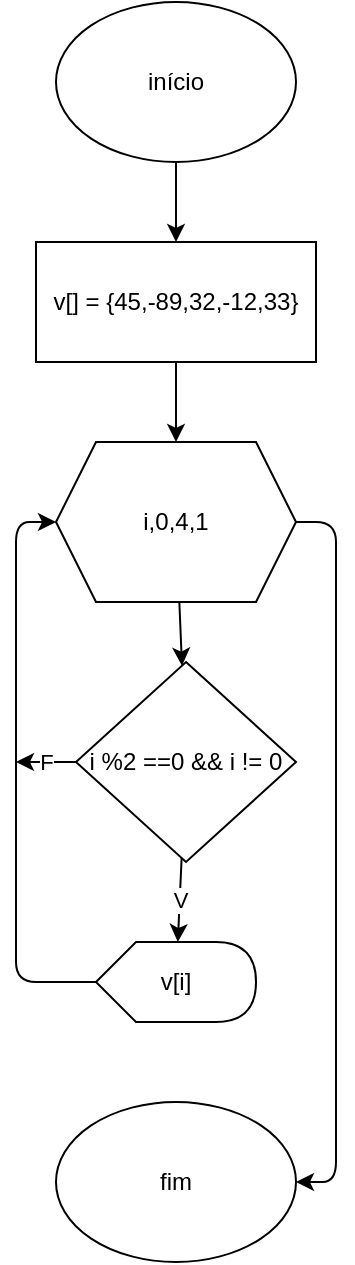 <mxfile>
    <diagram id="h2fuvT854ytiEw6O45Fc" name="Página-1">
        <mxGraphModel dx="662" dy="243" grid="1" gridSize="10" guides="1" tooltips="1" connect="1" arrows="1" fold="1" page="1" pageScale="1" pageWidth="827" pageHeight="1169" math="0" shadow="0">
            <root>
                <mxCell id="0"/>
                <mxCell id="1" parent="0"/>
                <mxCell id="4" value="" style="edgeStyle=none;html=1;" parent="1" source="2" target="3" edge="1">
                    <mxGeometry relative="1" as="geometry"/>
                </mxCell>
                <mxCell id="2" value="início" style="ellipse;whiteSpace=wrap;html=1;" parent="1" vertex="1">
                    <mxGeometry x="220" y="20" width="120" height="80" as="geometry"/>
                </mxCell>
                <mxCell id="6" value="" style="edgeStyle=none;html=1;" parent="1" source="3" target="5" edge="1">
                    <mxGeometry relative="1" as="geometry"/>
                </mxCell>
                <mxCell id="3" value="v[] = {45,-89,32,-12,33}" style="whiteSpace=wrap;html=1;" parent="1" vertex="1">
                    <mxGeometry x="210" y="140" width="140" height="60" as="geometry"/>
                </mxCell>
                <mxCell id="8" value="" style="edgeStyle=none;html=1;" parent="1" source="5" target="7" edge="1">
                    <mxGeometry relative="1" as="geometry"/>
                </mxCell>
                <mxCell id="14" style="edgeStyle=elbowEdgeStyle;html=1;exitX=1;exitY=0.5;exitDx=0;exitDy=0;entryX=1;entryY=0.5;entryDx=0;entryDy=0;" parent="1" source="5" target="13" edge="1">
                    <mxGeometry relative="1" as="geometry">
                        <Array as="points">
                            <mxPoint x="360" y="440"/>
                        </Array>
                    </mxGeometry>
                </mxCell>
                <mxCell id="5" value="i,0,4,1" style="shape=hexagon;perimeter=hexagonPerimeter2;whiteSpace=wrap;html=1;fixedSize=1;" parent="1" vertex="1">
                    <mxGeometry x="220" y="240" width="120" height="80" as="geometry"/>
                </mxCell>
                <mxCell id="10" value="V" style="edgeStyle=none;html=1;" parent="1" source="7" target="9" edge="1">
                    <mxGeometry relative="1" as="geometry"/>
                </mxCell>
                <mxCell id="12" value="F" style="edgeStyle=elbowEdgeStyle;html=1;" parent="1" source="7" edge="1">
                    <mxGeometry relative="1" as="geometry">
                        <mxPoint x="200" y="400" as="targetPoint"/>
                    </mxGeometry>
                </mxCell>
                <mxCell id="7" value="i %2 ==0 &amp;amp;&amp;amp; i != 0" style="rhombus;whiteSpace=wrap;html=1;" parent="1" vertex="1">
                    <mxGeometry x="230" y="350" width="110" height="100" as="geometry"/>
                </mxCell>
                <mxCell id="11" style="edgeStyle=elbowEdgeStyle;html=1;exitX=0;exitY=0.5;exitDx=0;exitDy=0;exitPerimeter=0;entryX=0;entryY=0.5;entryDx=0;entryDy=0;" parent="1" source="9" target="5" edge="1">
                    <mxGeometry relative="1" as="geometry">
                        <Array as="points">
                            <mxPoint x="200" y="390"/>
                        </Array>
                    </mxGeometry>
                </mxCell>
                <mxCell id="9" value="v[i]" style="shape=display;whiteSpace=wrap;html=1;size=0.25;" parent="1" vertex="1">
                    <mxGeometry x="240" y="490" width="80" height="40" as="geometry"/>
                </mxCell>
                <mxCell id="13" value="fim" style="ellipse;whiteSpace=wrap;html=1;" parent="1" vertex="1">
                    <mxGeometry x="220" y="570" width="120" height="80" as="geometry"/>
                </mxCell>
            </root>
        </mxGraphModel>
    </diagram>
</mxfile>
